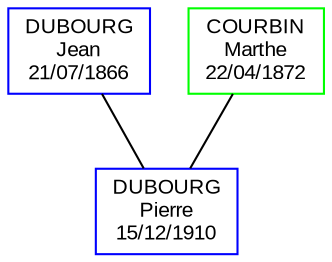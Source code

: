 digraph {
rankdir = "BT";

node [shape = box, fontname = "Arial", fontsize = 10];

edge [arrowhead = jc0, color = "#000000"];
122 [label = "DUBOURG\nPierre\n15/12/1910", color = blue];
122 -> 18;
18 [label = "DUBOURG\nJean\n21/07/1866", color = blue];
122 -> 19;
19 [label = "COURBIN\nMarthe\n22/04/1872", color = green];
}
